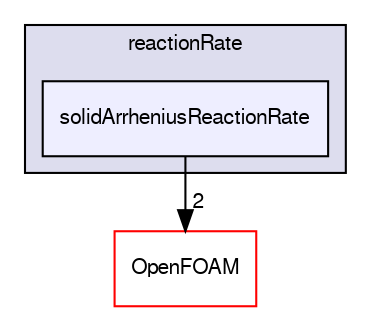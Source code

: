 digraph "src/thermophysicalModels/solidSpecie/reaction/reactionRate/solidArrheniusReactionRate" {
  bgcolor=transparent;
  compound=true
  node [ fontsize="10", fontname="FreeSans"];
  edge [ labelfontsize="10", labelfontname="FreeSans"];
  subgraph clusterdir_9b6f739af20fa7216c293267b3b19ae9 {
    graph [ bgcolor="#ddddee", pencolor="black", label="reactionRate" fontname="FreeSans", fontsize="10", URL="dir_9b6f739af20fa7216c293267b3b19ae9.html"]
  dir_adfb2d95fb4761194fe2d0582ecb0b13 [shape=box, label="solidArrheniusReactionRate", style="filled", fillcolor="#eeeeff", pencolor="black", URL="dir_adfb2d95fb4761194fe2d0582ecb0b13.html"];
  }
  dir_c5473ff19b20e6ec4dfe5c310b3778a8 [shape=box label="OpenFOAM" color="red" URL="dir_c5473ff19b20e6ec4dfe5c310b3778a8.html"];
  dir_adfb2d95fb4761194fe2d0582ecb0b13->dir_c5473ff19b20e6ec4dfe5c310b3778a8 [headlabel="2", labeldistance=1.5 headhref="dir_002670_001706.html"];
}
